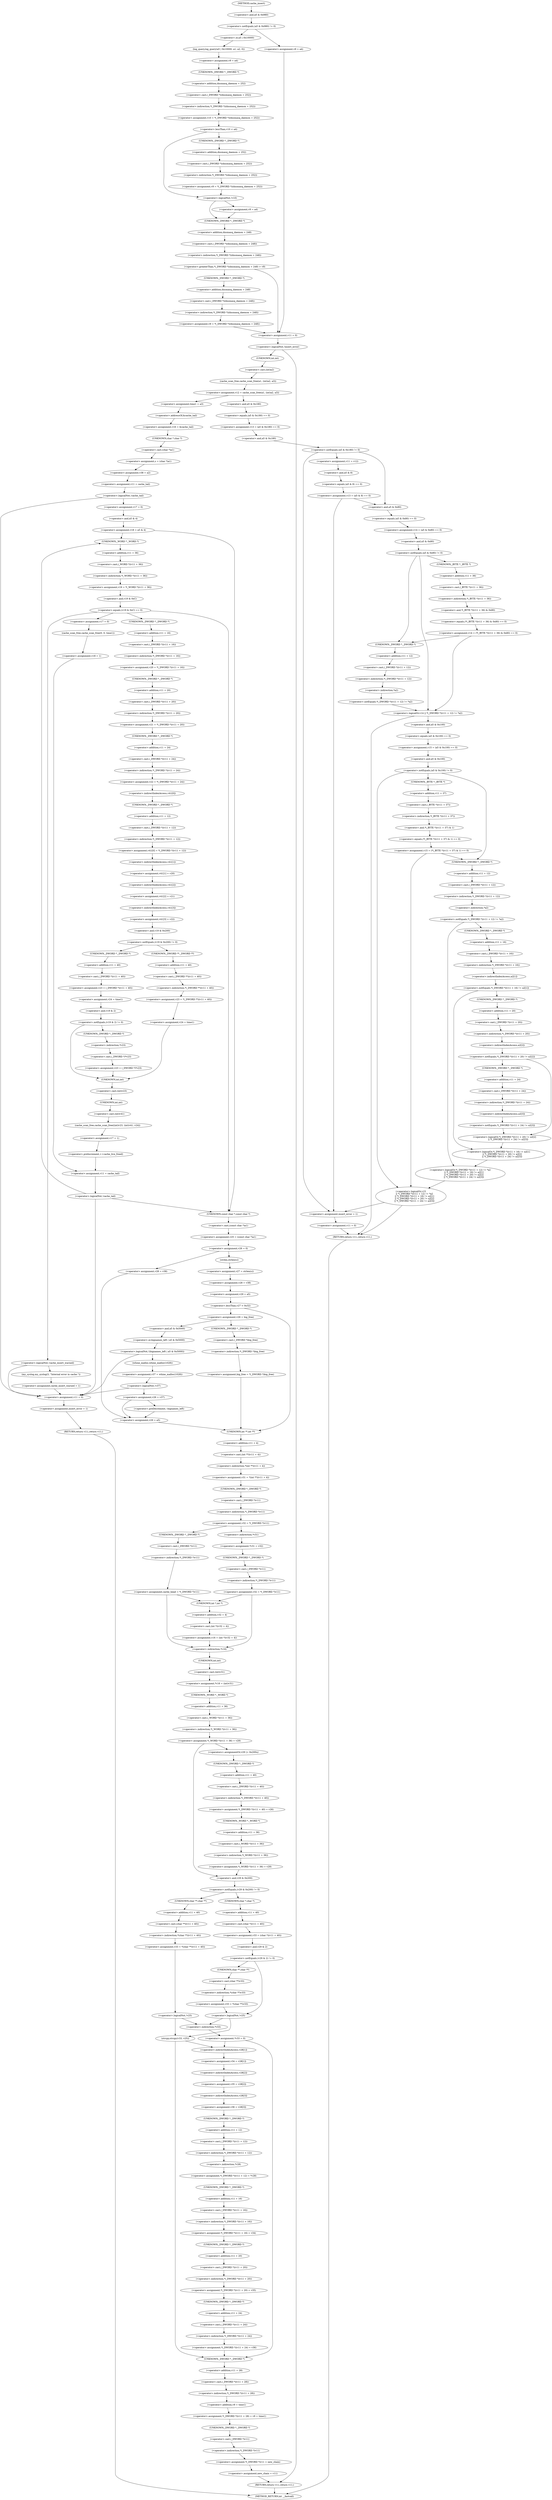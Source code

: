 digraph cache_insert {  
"1000173" [label = "(<operator>.notEquals,(a5 & 0x980) != 0)" ]
"1000174" [label = "(<operator>.and,a5 & 0x980)" ]
"1000179" [label = "(log_query,log_query(a5 | 0x10000, a1, a2, 0))" ]
"1000180" [label = "(<operator>.or,a5 | 0x10000)" ]
"1000186" [label = "(<operator>.assignment,v9 = a4)" ]
"1000189" [label = "(<operator>.assignment,v10 = *(_DWORD *)(dnsmasq_daemon + 252))" ]
"1000191" [label = "(<operator>.indirection,*(_DWORD *)(dnsmasq_daemon + 252))" ]
"1000192" [label = "(<operator>.cast,(_DWORD *)(dnsmasq_daemon + 252))" ]
"1000193" [label = "(UNKNOWN,_DWORD *,_DWORD *)" ]
"1000194" [label = "(<operator>.addition,dnsmasq_daemon + 252)" ]
"1000198" [label = "(<operator>.lessThan,v10 < a4)" ]
"1000201" [label = "(<operator>.assignment,v9 = *(_DWORD *)(dnsmasq_daemon + 252))" ]
"1000203" [label = "(<operator>.indirection,*(_DWORD *)(dnsmasq_daemon + 252))" ]
"1000204" [label = "(<operator>.cast,(_DWORD *)(dnsmasq_daemon + 252))" ]
"1000205" [label = "(UNKNOWN,_DWORD *,_DWORD *)" ]
"1000206" [label = "(<operator>.addition,dnsmasq_daemon + 252)" ]
"1000210" [label = "(<operator>.logicalNot,!v10)" ]
"1000212" [label = "(<operator>.assignment,v9 = a4)" ]
"1000216" [label = "(<operator>.greaterThan,*(_DWORD *)(dnsmasq_daemon + 248) > v9)" ]
"1000217" [label = "(<operator>.indirection,*(_DWORD *)(dnsmasq_daemon + 248))" ]
"1000218" [label = "(<operator>.cast,(_DWORD *)(dnsmasq_daemon + 248))" ]
"1000219" [label = "(UNKNOWN,_DWORD *,_DWORD *)" ]
"1000220" [label = "(<operator>.addition,dnsmasq_daemon + 248)" ]
"1000224" [label = "(<operator>.assignment,v9 = *(_DWORD *)(dnsmasq_daemon + 248))" ]
"1000226" [label = "(<operator>.indirection,*(_DWORD *)(dnsmasq_daemon + 248))" ]
"1000227" [label = "(<operator>.cast,(_DWORD *)(dnsmasq_daemon + 248))" ]
"1000228" [label = "(UNKNOWN,_DWORD *,_DWORD *)" ]
"1000229" [label = "(<operator>.addition,dnsmasq_daemon + 248)" ]
"1000234" [label = "(<operator>.assignment,v9 = a4)" ]
"1000237" [label = "(<operator>.assignment,v11 = 0)" ]
"1000241" [label = "(<operator>.logicalNot,!insert_error)" ]
"1000244" [label = "(<operator>.assignment,v12 = cache_scan_free(a1, (int)a2, a3))" ]
"1000246" [label = "(cache_scan_free,cache_scan_free(a1, (int)a2, a3))" ]
"1000248" [label = "(<operator>.cast,(int)a2)" ]
"1000249" [label = "(UNKNOWN,int,int)" ]
"1000255" [label = "(<operator>.assignment,v13 = (a5 & 0x180) == 0)" ]
"1000257" [label = "(<operator>.equals,(a5 & 0x180) == 0)" ]
"1000258" [label = "(<operator>.and,a5 & 0x180)" ]
"1000263" [label = "(<operator>.notEquals,(a5 & 0x180) != 0)" ]
"1000264" [label = "(<operator>.and,a5 & 0x180)" ]
"1000269" [label = "(<operator>.assignment,v11 = v12)" ]
"1000272" [label = "(<operator>.assignment,v13 = (a5 & 8) == 0)" ]
"1000274" [label = "(<operator>.equals,(a5 & 8) == 0)" ]
"1000275" [label = "(<operator>.and,a5 & 8)" ]
"1000282" [label = "(<operator>.assignment,v14 = (a5 & 0x80) == 0)" ]
"1000284" [label = "(<operator>.equals,(a5 & 0x80) == 0)" ]
"1000285" [label = "(<operator>.and,a5 & 0x80)" ]
"1000290" [label = "(<operator>.notEquals,(a5 & 0x80) != 0)" ]
"1000291" [label = "(<operator>.and,a5 & 0x80)" ]
"1000295" [label = "(<operator>.assignment,v14 = (*(_BYTE *)(v11 + 36) & 0x80) == 0)" ]
"1000297" [label = "(<operator>.equals,(*(_BYTE *)(v11 + 36) & 0x80) == 0)" ]
"1000298" [label = "(<operator>.and,*(_BYTE *)(v11 + 36) & 0x80)" ]
"1000299" [label = "(<operator>.indirection,*(_BYTE *)(v11 + 36))" ]
"1000300" [label = "(<operator>.cast,(_BYTE *)(v11 + 36))" ]
"1000301" [label = "(UNKNOWN,_BYTE *,_BYTE *)" ]
"1000302" [label = "(<operator>.addition,v11 + 36)" ]
"1000308" [label = "(<operator>.logicalOr,v14 || *(_DWORD *)(v11 + 12) != *a2)" ]
"1000310" [label = "(<operator>.notEquals,*(_DWORD *)(v11 + 12) != *a2)" ]
"1000311" [label = "(<operator>.indirection,*(_DWORD *)(v11 + 12))" ]
"1000312" [label = "(<operator>.cast,(_DWORD *)(v11 + 12))" ]
"1000313" [label = "(UNKNOWN,_DWORD *,_DWORD *)" ]
"1000314" [label = "(<operator>.addition,v11 + 12)" ]
"1000317" [label = "(<operator>.indirection,*a2)" ]
"1000320" [label = "(<operator>.assignment,v15 = (a5 & 0x100) == 0)" ]
"1000322" [label = "(<operator>.equals,(a5 & 0x100) == 0)" ]
"1000323" [label = "(<operator>.and,a5 & 0x100)" ]
"1000328" [label = "(<operator>.notEquals,(a5 & 0x100) != 0)" ]
"1000329" [label = "(<operator>.and,a5 & 0x100)" ]
"1000333" [label = "(<operator>.assignment,v15 = (*(_BYTE *)(v11 + 37) & 1) == 0)" ]
"1000335" [label = "(<operator>.equals,(*(_BYTE *)(v11 + 37) & 1) == 0)" ]
"1000336" [label = "(<operator>.and,*(_BYTE *)(v11 + 37) & 1)" ]
"1000337" [label = "(<operator>.indirection,*(_BYTE *)(v11 + 37))" ]
"1000338" [label = "(<operator>.cast,(_BYTE *)(v11 + 37))" ]
"1000339" [label = "(UNKNOWN,_BYTE *,_BYTE *)" ]
"1000340" [label = "(<operator>.addition,v11 + 37)" ]
"1000346" [label = "(<operator>.logicalOr,v15\n          || *(_DWORD *)(v11 + 12) != *a2\n          || *(_DWORD *)(v11 + 16) != a2[1]\n          || *(_DWORD *)(v11 + 20) != a2[2]\n          || *(_DWORD *)(v11 + 24) != a2[3])" ]
"1000348" [label = "(<operator>.logicalOr,*(_DWORD *)(v11 + 12) != *a2\n          || *(_DWORD *)(v11 + 16) != a2[1]\n          || *(_DWORD *)(v11 + 20) != a2[2]\n          || *(_DWORD *)(v11 + 24) != a2[3])" ]
"1000349" [label = "(<operator>.notEquals,*(_DWORD *)(v11 + 12) != *a2)" ]
"1000350" [label = "(<operator>.indirection,*(_DWORD *)(v11 + 12))" ]
"1000351" [label = "(<operator>.cast,(_DWORD *)(v11 + 12))" ]
"1000352" [label = "(UNKNOWN,_DWORD *,_DWORD *)" ]
"1000353" [label = "(<operator>.addition,v11 + 12)" ]
"1000356" [label = "(<operator>.indirection,*a2)" ]
"1000358" [label = "(<operator>.logicalOr,*(_DWORD *)(v11 + 16) != a2[1]\n          || *(_DWORD *)(v11 + 20) != a2[2]\n          || *(_DWORD *)(v11 + 24) != a2[3])" ]
"1000359" [label = "(<operator>.notEquals,*(_DWORD *)(v11 + 16) != a2[1])" ]
"1000360" [label = "(<operator>.indirection,*(_DWORD *)(v11 + 16))" ]
"1000361" [label = "(<operator>.cast,(_DWORD *)(v11 + 16))" ]
"1000362" [label = "(UNKNOWN,_DWORD *,_DWORD *)" ]
"1000363" [label = "(<operator>.addition,v11 + 16)" ]
"1000366" [label = "(<operator>.indirectIndexAccess,a2[1])" ]
"1000369" [label = "(<operator>.logicalOr,*(_DWORD *)(v11 + 20) != a2[2]\n          || *(_DWORD *)(v11 + 24) != a2[3])" ]
"1000370" [label = "(<operator>.notEquals,*(_DWORD *)(v11 + 20) != a2[2])" ]
"1000371" [label = "(<operator>.indirection,*(_DWORD *)(v11 + 20))" ]
"1000372" [label = "(<operator>.cast,(_DWORD *)(v11 + 20))" ]
"1000373" [label = "(UNKNOWN,_DWORD *,_DWORD *)" ]
"1000374" [label = "(<operator>.addition,v11 + 20)" ]
"1000377" [label = "(<operator>.indirectIndexAccess,a2[2])" ]
"1000380" [label = "(<operator>.notEquals,*(_DWORD *)(v11 + 24) != a2[3])" ]
"1000381" [label = "(<operator>.indirection,*(_DWORD *)(v11 + 24))" ]
"1000382" [label = "(<operator>.cast,(_DWORD *)(v11 + 24))" ]
"1000383" [label = "(UNKNOWN,_DWORD *,_DWORD *)" ]
"1000384" [label = "(<operator>.addition,v11 + 24)" ]
"1000387" [label = "(<operator>.indirectIndexAccess,a2[3])" ]
"1000392" [label = "(<operator>.assignment,insert_error = 1)" ]
"1000395" [label = "(<operator>.assignment,v11 = 0)" ]
"1000398" [label = "(RETURN,return v11;,return v11;)" ]
"1000400" [label = "(<operator>.assignment,time1 = a3)" ]
"1000403" [label = "(<operator>.assignment,v16 = &cache_tail)" ]
"1000405" [label = "(<operator>.addressOf,&cache_tail)" ]
"1000407" [label = "(<operator>.assignment,s = (char *)a1)" ]
"1000409" [label = "(<operator>.cast,(char *)a1)" ]
"1000410" [label = "(UNKNOWN,char *,char *)" ]
"1000412" [label = "(<operator>.assignment,v38 = a2)" ]
"1000415" [label = "(<operator>.assignment,v11 = cache_tail)" ]
"1000419" [label = "(<operator>.logicalNot,!cache_tail)" ]
"1000423" [label = "(<operator>.assignment,v11 = 0)" ]
"1000426" [label = "(<operator>.assignment,insert_error = 1)" ]
"1000429" [label = "(RETURN,return v11;,return v11;)" ]
"1000431" [label = "(<operator>.assignment,v17 = 0)" ]
"1000434" [label = "(<operator>.assignment,v18 = a5 & 4)" ]
"1000436" [label = "(<operator>.and,a5 & 4)" ]
"1000442" [label = "(<operator>.assignment,v19 = *(_WORD *)(v11 + 36))" ]
"1000444" [label = "(<operator>.indirection,*(_WORD *)(v11 + 36))" ]
"1000445" [label = "(<operator>.cast,(_WORD *)(v11 + 36))" ]
"1000446" [label = "(UNKNOWN,_WORD *,_WORD *)" ]
"1000447" [label = "(<operator>.addition,v11 + 36)" ]
"1000451" [label = "(<operator>.equals,(v19 & 0xC) == 0)" ]
"1000452" [label = "(<operator>.and,v19 & 0xC)" ]
"1000461" [label = "(<operator>.logicalNot,!cache_insert_warned)" ]
"1000464" [label = "(my_syslog,my_syslog(3, \"Internal error in cache.\"))" ]
"1000467" [label = "(<operator>.assignment,cache_insert_warned = 1)" ]
"1000474" [label = "(<operator>.assignment,v20 = *(_DWORD *)(v11 + 16))" ]
"1000476" [label = "(<operator>.indirection,*(_DWORD *)(v11 + 16))" ]
"1000477" [label = "(<operator>.cast,(_DWORD *)(v11 + 16))" ]
"1000478" [label = "(UNKNOWN,_DWORD *,_DWORD *)" ]
"1000479" [label = "(<operator>.addition,v11 + 16)" ]
"1000482" [label = "(<operator>.assignment,v21 = *(_DWORD *)(v11 + 20))" ]
"1000484" [label = "(<operator>.indirection,*(_DWORD *)(v11 + 20))" ]
"1000485" [label = "(<operator>.cast,(_DWORD *)(v11 + 20))" ]
"1000486" [label = "(UNKNOWN,_DWORD *,_DWORD *)" ]
"1000487" [label = "(<operator>.addition,v11 + 20)" ]
"1000490" [label = "(<operator>.assignment,v22 = *(_DWORD *)(v11 + 24))" ]
"1000492" [label = "(<operator>.indirection,*(_DWORD *)(v11 + 24))" ]
"1000493" [label = "(<operator>.cast,(_DWORD *)(v11 + 24))" ]
"1000494" [label = "(UNKNOWN,_DWORD *,_DWORD *)" ]
"1000495" [label = "(<operator>.addition,v11 + 24)" ]
"1000498" [label = "(<operator>.assignment,v41[0] = *(_DWORD *)(v11 + 12))" ]
"1000499" [label = "(<operator>.indirectIndexAccess,v41[0])" ]
"1000502" [label = "(<operator>.indirection,*(_DWORD *)(v11 + 12))" ]
"1000503" [label = "(<operator>.cast,(_DWORD *)(v11 + 12))" ]
"1000504" [label = "(UNKNOWN,_DWORD *,_DWORD *)" ]
"1000505" [label = "(<operator>.addition,v11 + 12)" ]
"1000508" [label = "(<operator>.assignment,v41[1] = v20)" ]
"1000509" [label = "(<operator>.indirectIndexAccess,v41[1])" ]
"1000513" [label = "(<operator>.assignment,v41[2] = v21)" ]
"1000514" [label = "(<operator>.indirectIndexAccess,v41[2])" ]
"1000518" [label = "(<operator>.assignment,v41[3] = v22)" ]
"1000519" [label = "(<operator>.indirectIndexAccess,v41[3])" ]
"1000524" [label = "(<operator>.notEquals,(v19 & 0x200) != 0)" ]
"1000525" [label = "(<operator>.and,v19 & 0x200)" ]
"1000530" [label = "(<operator>.assignment,v23 = *(_DWORD **)(v11 + 40))" ]
"1000532" [label = "(<operator>.indirection,*(_DWORD **)(v11 + 40))" ]
"1000533" [label = "(<operator>.cast,(_DWORD **)(v11 + 40))" ]
"1000534" [label = "(UNKNOWN,_DWORD **,_DWORD **)" ]
"1000535" [label = "(<operator>.addition,v11 + 40)" ]
"1000538" [label = "(<operator>.assignment,v24 = time1)" ]
"1000543" [label = "(<operator>.assignment,v23 = (_DWORD *)(v11 + 40))" ]
"1000545" [label = "(<operator>.cast,(_DWORD *)(v11 + 40))" ]
"1000546" [label = "(UNKNOWN,_DWORD *,_DWORD *)" ]
"1000547" [label = "(<operator>.addition,v11 + 40)" ]
"1000550" [label = "(<operator>.assignment,v24 = time1)" ]
"1000554" [label = "(<operator>.notEquals,(v19 & 2) != 0)" ]
"1000555" [label = "(<operator>.and,v19 & 2)" ]
"1000559" [label = "(<operator>.assignment,v23 = (_DWORD *)*v23)" ]
"1000561" [label = "(<operator>.cast,(_DWORD *)*v23)" ]
"1000562" [label = "(UNKNOWN,_DWORD *,_DWORD *)" ]
"1000563" [label = "(<operator>.indirection,*v23)" ]
"1000565" [label = "(cache_scan_free,cache_scan_free((int)v23, (int)v41, v24))" ]
"1000566" [label = "(<operator>.cast,(int)v23)" ]
"1000567" [label = "(UNKNOWN,int,int)" ]
"1000569" [label = "(<operator>.cast,(int)v41)" ]
"1000570" [label = "(UNKNOWN,int,int)" ]
"1000573" [label = "(<operator>.assignment,v17 = 1)" ]
"1000576" [label = "(<operator>.preIncrement,++cache_live_freed)" ]
"1000580" [label = "(<operator>.assignment,v17 = 0)" ]
"1000583" [label = "(cache_scan_free,cache_scan_free(0, 0, time1))" ]
"1000587" [label = "(<operator>.assignment,v18 = 1)" ]
"1000590" [label = "(<operator>.assignment,v11 = cache_tail)" ]
"1000594" [label = "(<operator>.logicalNot,!cache_tail)" ]
"1000597" [label = "(<operator>.assignment,v25 = (const char *)a1)" ]
"1000599" [label = "(<operator>.cast,(const char *)a1)" ]
"1000600" [label = "(UNKNOWN,const char *,const char *)" ]
"1000602" [label = "(<operator>.assignment,v26 = 0)" ]
"1000608" [label = "(<operator>.assignment,v27 = strlen(s))" ]
"1000610" [label = "(strlen,strlen(s))" ]
"1000612" [label = "(<operator>.assignment,v28 = v38)" ]
"1000615" [label = "(<operator>.assignment,v29 = a5)" ]
"1000619" [label = "(<operator>.lessThan,v27 < 0x32)" ]
"1000623" [label = "(<operator>.assignment,v26 = big_free)" ]
"1000629" [label = "(<operator>.assignment,big_free = *(_DWORD *)big_free)" ]
"1000631" [label = "(<operator>.indirection,*(_DWORD *)big_free)" ]
"1000632" [label = "(<operator>.cast,(_DWORD *)big_free)" ]
"1000633" [label = "(UNKNOWN,_DWORD *,_DWORD *)" ]
"1000637" [label = "(<operator>.logicalNot,!(bignames_left | a5 & 0x5000))" ]
"1000638" [label = "(<operator>.or,bignames_left | a5 & 0x5000)" ]
"1000640" [label = "(<operator>.and,a5 & 0x5000)" ]
"1000644" [label = "(<operator>.assignment,v37 = whine_malloc(1028))" ]
"1000646" [label = "(whine_malloc,whine_malloc(1028))" ]
"1000649" [label = "(<operator>.logicalNot,!v37)" ]
"1000652" [label = "(<operator>.assignment,v26 = v37)" ]
"1000657" [label = "(<operator>.preDecrement,--bignames_left)" ]
"1000661" [label = "(<operator>.assignment,v28 = v38)" ]
"1000664" [label = "(<operator>.assignment,v29 = a5)" ]
"1000668" [label = "(<operator>.assignment,v31 = *(int **)(v11 + 4))" ]
"1000670" [label = "(<operator>.indirection,*(int **)(v11 + 4))" ]
"1000671" [label = "(<operator>.cast,(int **)(v11 + 4))" ]
"1000672" [label = "(UNKNOWN,int **,int **)" ]
"1000673" [label = "(<operator>.addition,v11 + 4)" ]
"1000676" [label = "(<operator>.assignment,v32 = *(_DWORD *)v11)" ]
"1000678" [label = "(<operator>.indirection,*(_DWORD *)v11)" ]
"1000679" [label = "(<operator>.cast,(_DWORD *)v11)" ]
"1000680" [label = "(UNKNOWN,_DWORD *,_DWORD *)" ]
"1000685" [label = "(<operator>.assignment,*v31 = v32)" ]
"1000686" [label = "(<operator>.indirection,*v31)" ]
"1000689" [label = "(<operator>.assignment,v32 = *(_DWORD *)v11)" ]
"1000691" [label = "(<operator>.indirection,*(_DWORD *)v11)" ]
"1000692" [label = "(<operator>.cast,(_DWORD *)v11)" ]
"1000693" [label = "(UNKNOWN,_DWORD *,_DWORD *)" ]
"1000697" [label = "(<operator>.assignment,cache_head = *(_DWORD *)v11)" ]
"1000699" [label = "(<operator>.indirection,*(_DWORD *)v11)" ]
"1000700" [label = "(<operator>.cast,(_DWORD *)v11)" ]
"1000701" [label = "(UNKNOWN,_DWORD *,_DWORD *)" ]
"1000705" [label = "(<operator>.assignment,v16 = (int *)(v32 + 4))" ]
"1000707" [label = "(<operator>.cast,(int *)(v32 + 4))" ]
"1000708" [label = "(UNKNOWN,int *,int *)" ]
"1000709" [label = "(<operator>.addition,v32 + 4)" ]
"1000712" [label = "(<operator>.assignment,*v16 = (int)v31)" ]
"1000713" [label = "(<operator>.indirection,*v16)" ]
"1000715" [label = "(<operator>.cast,(int)v31)" ]
"1000716" [label = "(UNKNOWN,int,int)" ]
"1000718" [label = "(<operator>.assignment,*(_WORD *)(v11 + 36) = v29)" ]
"1000719" [label = "(<operator>.indirection,*(_WORD *)(v11 + 36))" ]
"1000720" [label = "(<operator>.cast,(_WORD *)(v11 + 36))" ]
"1000721" [label = "(UNKNOWN,_WORD *,_WORD *)" ]
"1000722" [label = "(<operator>.addition,v11 + 36)" ]
"1000729" [label = "(<operators>.assignmentOr,v29 |= 0x200u)" ]
"1000732" [label = "(<operator>.assignment,*(_DWORD *)(v11 + 40) = v26)" ]
"1000733" [label = "(<operator>.indirection,*(_DWORD *)(v11 + 40))" ]
"1000734" [label = "(<operator>.cast,(_DWORD *)(v11 + 40))" ]
"1000735" [label = "(UNKNOWN,_DWORD *,_DWORD *)" ]
"1000736" [label = "(<operator>.addition,v11 + 40)" ]
"1000740" [label = "(<operator>.assignment,*(_WORD *)(v11 + 36) = v29)" ]
"1000741" [label = "(<operator>.indirection,*(_WORD *)(v11 + 36))" ]
"1000742" [label = "(<operator>.cast,(_WORD *)(v11 + 36))" ]
"1000743" [label = "(UNKNOWN,_WORD *,_WORD *)" ]
"1000744" [label = "(<operator>.addition,v11 + 36)" ]
"1000749" [label = "(<operator>.notEquals,(v29 & 0x200) != 0)" ]
"1000750" [label = "(<operator>.and,v29 & 0x200)" ]
"1000755" [label = "(<operator>.assignment,v33 = *(char **)(v11 + 40))" ]
"1000757" [label = "(<operator>.indirection,*(char **)(v11 + 40))" ]
"1000758" [label = "(<operator>.cast,(char **)(v11 + 40))" ]
"1000759" [label = "(UNKNOWN,char **,char **)" ]
"1000760" [label = "(<operator>.addition,v11 + 40)" ]
"1000764" [label = "(<operator>.logicalNot,!v25)" ]
"1000768" [label = "(<operator>.assignment,*v33 = 0)" ]
"1000769" [label = "(<operator>.indirection,*v33)" ]
"1000775" [label = "(<operator>.assignment,v33 = (char *)(v11 + 40))" ]
"1000777" [label = "(<operator>.cast,(char *)(v11 + 40))" ]
"1000778" [label = "(UNKNOWN,char *,char *)" ]
"1000779" [label = "(<operator>.addition,v11 + 40)" ]
"1000783" [label = "(<operator>.notEquals,(v29 & 2) != 0)" ]
"1000784" [label = "(<operator>.and,v29 & 2)" ]
"1000788" [label = "(<operator>.assignment,v33 = *(char **)v33)" ]
"1000790" [label = "(<operator>.indirection,*(char **)v33)" ]
"1000791" [label = "(<operator>.cast,(char **)v33)" ]
"1000792" [label = "(UNKNOWN,char **,char **)" ]
"1000795" [label = "(<operator>.logicalNot,!v25)" ]
"1000798" [label = "(strcpy,strcpy(v33, v25))" ]
"1000805" [label = "(<operator>.assignment,v34 = v28[1])" ]
"1000807" [label = "(<operator>.indirectIndexAccess,v28[1])" ]
"1000810" [label = "(<operator>.assignment,v35 = v28[2])" ]
"1000812" [label = "(<operator>.indirectIndexAccess,v28[2])" ]
"1000815" [label = "(<operator>.assignment,v36 = v28[3])" ]
"1000817" [label = "(<operator>.indirectIndexAccess,v28[3])" ]
"1000820" [label = "(<operator>.assignment,*(_DWORD *)(v11 + 12) = *v28)" ]
"1000821" [label = "(<operator>.indirection,*(_DWORD *)(v11 + 12))" ]
"1000822" [label = "(<operator>.cast,(_DWORD *)(v11 + 12))" ]
"1000823" [label = "(UNKNOWN,_DWORD *,_DWORD *)" ]
"1000824" [label = "(<operator>.addition,v11 + 12)" ]
"1000827" [label = "(<operator>.indirection,*v28)" ]
"1000829" [label = "(<operator>.assignment,*(_DWORD *)(v11 + 16) = v34)" ]
"1000830" [label = "(<operator>.indirection,*(_DWORD *)(v11 + 16))" ]
"1000831" [label = "(<operator>.cast,(_DWORD *)(v11 + 16))" ]
"1000832" [label = "(UNKNOWN,_DWORD *,_DWORD *)" ]
"1000833" [label = "(<operator>.addition,v11 + 16)" ]
"1000837" [label = "(<operator>.assignment,*(_DWORD *)(v11 + 20) = v35)" ]
"1000838" [label = "(<operator>.indirection,*(_DWORD *)(v11 + 20))" ]
"1000839" [label = "(<operator>.cast,(_DWORD *)(v11 + 20))" ]
"1000840" [label = "(UNKNOWN,_DWORD *,_DWORD *)" ]
"1000841" [label = "(<operator>.addition,v11 + 20)" ]
"1000845" [label = "(<operator>.assignment,*(_DWORD *)(v11 + 24) = v36)" ]
"1000846" [label = "(<operator>.indirection,*(_DWORD *)(v11 + 24))" ]
"1000847" [label = "(<operator>.cast,(_DWORD *)(v11 + 24))" ]
"1000848" [label = "(UNKNOWN,_DWORD *,_DWORD *)" ]
"1000849" [label = "(<operator>.addition,v11 + 24)" ]
"1000853" [label = "(<operator>.assignment,*(_DWORD *)(v11 + 28) = v9 + time1)" ]
"1000854" [label = "(<operator>.indirection,*(_DWORD *)(v11 + 28))" ]
"1000855" [label = "(<operator>.cast,(_DWORD *)(v11 + 28))" ]
"1000856" [label = "(UNKNOWN,_DWORD *,_DWORD *)" ]
"1000857" [label = "(<operator>.addition,v11 + 28)" ]
"1000860" [label = "(<operator>.addition,v9 + time1)" ]
"1000863" [label = "(<operator>.assignment,*(_DWORD *)v11 = new_chain)" ]
"1000864" [label = "(<operator>.indirection,*(_DWORD *)v11)" ]
"1000865" [label = "(<operator>.cast,(_DWORD *)v11)" ]
"1000866" [label = "(UNKNOWN,_DWORD *,_DWORD *)" ]
"1000869" [label = "(<operator>.assignment,new_chain = v11)" ]
"1000872" [label = "(RETURN,return v11;,return v11;)" ]
"1000133" [label = "(METHOD,cache_insert)" ]
"1000874" [label = "(METHOD_RETURN,int __fastcall)" ]
  "1000173" -> "1000180" 
  "1000173" -> "1000234" 
  "1000174" -> "1000173" 
  "1000179" -> "1000186" 
  "1000180" -> "1000179" 
  "1000186" -> "1000193" 
  "1000189" -> "1000198" 
  "1000191" -> "1000189" 
  "1000192" -> "1000191" 
  "1000193" -> "1000194" 
  "1000194" -> "1000192" 
  "1000198" -> "1000205" 
  "1000198" -> "1000210" 
  "1000201" -> "1000210" 
  "1000203" -> "1000201" 
  "1000204" -> "1000203" 
  "1000205" -> "1000206" 
  "1000206" -> "1000204" 
  "1000210" -> "1000219" 
  "1000210" -> "1000212" 
  "1000212" -> "1000219" 
  "1000216" -> "1000228" 
  "1000216" -> "1000237" 
  "1000217" -> "1000216" 
  "1000218" -> "1000217" 
  "1000219" -> "1000220" 
  "1000220" -> "1000218" 
  "1000224" -> "1000237" 
  "1000226" -> "1000224" 
  "1000227" -> "1000226" 
  "1000228" -> "1000229" 
  "1000229" -> "1000227" 
  "1000234" -> "1000237" 
  "1000237" -> "1000241" 
  "1000241" -> "1000249" 
  "1000241" -> "1000872" 
  "1000244" -> "1000258" 
  "1000244" -> "1000400" 
  "1000246" -> "1000244" 
  "1000248" -> "1000246" 
  "1000249" -> "1000248" 
  "1000255" -> "1000264" 
  "1000257" -> "1000255" 
  "1000258" -> "1000257" 
  "1000263" -> "1000269" 
  "1000263" -> "1000392" 
  "1000263" -> "1000285" 
  "1000264" -> "1000263" 
  "1000269" -> "1000275" 
  "1000272" -> "1000392" 
  "1000272" -> "1000285" 
  "1000274" -> "1000272" 
  "1000275" -> "1000274" 
  "1000282" -> "1000291" 
  "1000284" -> "1000282" 
  "1000285" -> "1000284" 
  "1000290" -> "1000301" 
  "1000290" -> "1000313" 
  "1000290" -> "1000308" 
  "1000291" -> "1000290" 
  "1000295" -> "1000313" 
  "1000295" -> "1000308" 
  "1000297" -> "1000295" 
  "1000298" -> "1000297" 
  "1000299" -> "1000298" 
  "1000300" -> "1000299" 
  "1000301" -> "1000302" 
  "1000302" -> "1000300" 
  "1000308" -> "1000323" 
  "1000308" -> "1000398" 
  "1000310" -> "1000308" 
  "1000311" -> "1000317" 
  "1000312" -> "1000311" 
  "1000313" -> "1000314" 
  "1000314" -> "1000312" 
  "1000317" -> "1000310" 
  "1000320" -> "1000329" 
  "1000322" -> "1000320" 
  "1000323" -> "1000322" 
  "1000328" -> "1000339" 
  "1000328" -> "1000352" 
  "1000328" -> "1000346" 
  "1000329" -> "1000328" 
  "1000333" -> "1000352" 
  "1000333" -> "1000346" 
  "1000335" -> "1000333" 
  "1000336" -> "1000335" 
  "1000337" -> "1000336" 
  "1000338" -> "1000337" 
  "1000339" -> "1000340" 
  "1000340" -> "1000338" 
  "1000346" -> "1000392" 
  "1000346" -> "1000398" 
  "1000348" -> "1000346" 
  "1000349" -> "1000362" 
  "1000349" -> "1000348" 
  "1000350" -> "1000356" 
  "1000351" -> "1000350" 
  "1000352" -> "1000353" 
  "1000353" -> "1000351" 
  "1000356" -> "1000349" 
  "1000358" -> "1000348" 
  "1000359" -> "1000373" 
  "1000359" -> "1000358" 
  "1000360" -> "1000366" 
  "1000361" -> "1000360" 
  "1000362" -> "1000363" 
  "1000363" -> "1000361" 
  "1000366" -> "1000359" 
  "1000369" -> "1000358" 
  "1000370" -> "1000383" 
  "1000370" -> "1000369" 
  "1000371" -> "1000377" 
  "1000372" -> "1000371" 
  "1000373" -> "1000374" 
  "1000374" -> "1000372" 
  "1000377" -> "1000370" 
  "1000380" -> "1000369" 
  "1000381" -> "1000387" 
  "1000382" -> "1000381" 
  "1000383" -> "1000384" 
  "1000384" -> "1000382" 
  "1000387" -> "1000380" 
  "1000392" -> "1000395" 
  "1000395" -> "1000398" 
  "1000398" -> "1000874" 
  "1000400" -> "1000405" 
  "1000403" -> "1000410" 
  "1000405" -> "1000403" 
  "1000407" -> "1000412" 
  "1000409" -> "1000407" 
  "1000410" -> "1000409" 
  "1000412" -> "1000415" 
  "1000415" -> "1000419" 
  "1000419" -> "1000423" 
  "1000419" -> "1000431" 
  "1000423" -> "1000426" 
  "1000426" -> "1000429" 
  "1000429" -> "1000874" 
  "1000431" -> "1000436" 
  "1000434" -> "1000446" 
  "1000434" -> "1000600" 
  "1000436" -> "1000434" 
  "1000442" -> "1000452" 
  "1000444" -> "1000442" 
  "1000445" -> "1000444" 
  "1000446" -> "1000447" 
  "1000447" -> "1000445" 
  "1000451" -> "1000600" 
  "1000451" -> "1000461" 
  "1000451" -> "1000478" 
  "1000451" -> "1000580" 
  "1000452" -> "1000451" 
  "1000461" -> "1000464" 
  "1000461" -> "1000423" 
  "1000464" -> "1000467" 
  "1000467" -> "1000423" 
  "1000474" -> "1000486" 
  "1000476" -> "1000474" 
  "1000477" -> "1000476" 
  "1000478" -> "1000479" 
  "1000479" -> "1000477" 
  "1000482" -> "1000494" 
  "1000484" -> "1000482" 
  "1000485" -> "1000484" 
  "1000486" -> "1000487" 
  "1000487" -> "1000485" 
  "1000490" -> "1000499" 
  "1000492" -> "1000490" 
  "1000493" -> "1000492" 
  "1000494" -> "1000495" 
  "1000495" -> "1000493" 
  "1000498" -> "1000509" 
  "1000499" -> "1000504" 
  "1000502" -> "1000498" 
  "1000503" -> "1000502" 
  "1000504" -> "1000505" 
  "1000505" -> "1000503" 
  "1000508" -> "1000514" 
  "1000509" -> "1000508" 
  "1000513" -> "1000519" 
  "1000514" -> "1000513" 
  "1000518" -> "1000525" 
  "1000519" -> "1000518" 
  "1000524" -> "1000534" 
  "1000524" -> "1000546" 
  "1000525" -> "1000524" 
  "1000530" -> "1000538" 
  "1000532" -> "1000530" 
  "1000533" -> "1000532" 
  "1000534" -> "1000535" 
  "1000535" -> "1000533" 
  "1000538" -> "1000567" 
  "1000543" -> "1000550" 
  "1000545" -> "1000543" 
  "1000546" -> "1000547" 
  "1000547" -> "1000545" 
  "1000550" -> "1000555" 
  "1000554" -> "1000567" 
  "1000554" -> "1000562" 
  "1000555" -> "1000554" 
  "1000559" -> "1000567" 
  "1000561" -> "1000559" 
  "1000562" -> "1000563" 
  "1000563" -> "1000561" 
  "1000565" -> "1000573" 
  "1000566" -> "1000570" 
  "1000567" -> "1000566" 
  "1000569" -> "1000565" 
  "1000570" -> "1000569" 
  "1000573" -> "1000576" 
  "1000576" -> "1000590" 
  "1000580" -> "1000583" 
  "1000583" -> "1000587" 
  "1000587" -> "1000590" 
  "1000590" -> "1000594" 
  "1000594" -> "1000446" 
  "1000594" -> "1000600" 
  "1000594" -> "1000423" 
  "1000597" -> "1000602" 
  "1000599" -> "1000597" 
  "1000600" -> "1000599" 
  "1000602" -> "1000610" 
  "1000602" -> "1000661" 
  "1000608" -> "1000612" 
  "1000610" -> "1000608" 
  "1000612" -> "1000615" 
  "1000615" -> "1000619" 
  "1000619" -> "1000672" 
  "1000619" -> "1000623" 
  "1000623" -> "1000633" 
  "1000623" -> "1000640" 
  "1000629" -> "1000672" 
  "1000631" -> "1000629" 
  "1000632" -> "1000631" 
  "1000633" -> "1000632" 
  "1000637" -> "1000423" 
  "1000637" -> "1000646" 
  "1000638" -> "1000637" 
  "1000640" -> "1000638" 
  "1000644" -> "1000649" 
  "1000646" -> "1000644" 
  "1000649" -> "1000423" 
  "1000649" -> "1000652" 
  "1000652" -> "1000657" 
  "1000652" -> "1000664" 
  "1000657" -> "1000664" 
  "1000661" -> "1000664" 
  "1000664" -> "1000672" 
  "1000668" -> "1000680" 
  "1000670" -> "1000668" 
  "1000671" -> "1000670" 
  "1000672" -> "1000673" 
  "1000673" -> "1000671" 
  "1000676" -> "1000686" 
  "1000676" -> "1000701" 
  "1000678" -> "1000676" 
  "1000679" -> "1000678" 
  "1000680" -> "1000679" 
  "1000685" -> "1000693" 
  "1000686" -> "1000685" 
  "1000689" -> "1000708" 
  "1000689" -> "1000713" 
  "1000691" -> "1000689" 
  "1000692" -> "1000691" 
  "1000693" -> "1000692" 
  "1000697" -> "1000708" 
  "1000697" -> "1000713" 
  "1000699" -> "1000697" 
  "1000700" -> "1000699" 
  "1000701" -> "1000700" 
  "1000705" -> "1000713" 
  "1000707" -> "1000705" 
  "1000708" -> "1000709" 
  "1000709" -> "1000707" 
  "1000712" -> "1000721" 
  "1000713" -> "1000716" 
  "1000715" -> "1000712" 
  "1000716" -> "1000715" 
  "1000718" -> "1000729" 
  "1000718" -> "1000750" 
  "1000719" -> "1000718" 
  "1000720" -> "1000719" 
  "1000721" -> "1000722" 
  "1000722" -> "1000720" 
  "1000729" -> "1000735" 
  "1000732" -> "1000743" 
  "1000733" -> "1000732" 
  "1000734" -> "1000733" 
  "1000735" -> "1000736" 
  "1000736" -> "1000734" 
  "1000740" -> "1000750" 
  "1000741" -> "1000740" 
  "1000742" -> "1000741" 
  "1000743" -> "1000744" 
  "1000744" -> "1000742" 
  "1000749" -> "1000759" 
  "1000749" -> "1000778" 
  "1000750" -> "1000749" 
  "1000755" -> "1000764" 
  "1000757" -> "1000755" 
  "1000758" -> "1000757" 
  "1000759" -> "1000760" 
  "1000760" -> "1000758" 
  "1000764" -> "1000769" 
  "1000764" -> "1000798" 
  "1000768" -> "1000856" 
  "1000768" -> "1000807" 
  "1000769" -> "1000768" 
  "1000775" -> "1000784" 
  "1000777" -> "1000775" 
  "1000778" -> "1000779" 
  "1000779" -> "1000777" 
  "1000783" -> "1000792" 
  "1000783" -> "1000795" 
  "1000784" -> "1000783" 
  "1000788" -> "1000795" 
  "1000790" -> "1000788" 
  "1000791" -> "1000790" 
  "1000792" -> "1000791" 
  "1000795" -> "1000769" 
  "1000795" -> "1000798" 
  "1000798" -> "1000856" 
  "1000798" -> "1000807" 
  "1000805" -> "1000812" 
  "1000807" -> "1000805" 
  "1000810" -> "1000817" 
  "1000812" -> "1000810" 
  "1000815" -> "1000823" 
  "1000817" -> "1000815" 
  "1000820" -> "1000832" 
  "1000821" -> "1000827" 
  "1000822" -> "1000821" 
  "1000823" -> "1000824" 
  "1000824" -> "1000822" 
  "1000827" -> "1000820" 
  "1000829" -> "1000840" 
  "1000830" -> "1000829" 
  "1000831" -> "1000830" 
  "1000832" -> "1000833" 
  "1000833" -> "1000831" 
  "1000837" -> "1000848" 
  "1000838" -> "1000837" 
  "1000839" -> "1000838" 
  "1000840" -> "1000841" 
  "1000841" -> "1000839" 
  "1000845" -> "1000856" 
  "1000846" -> "1000845" 
  "1000847" -> "1000846" 
  "1000848" -> "1000849" 
  "1000849" -> "1000847" 
  "1000853" -> "1000866" 
  "1000854" -> "1000860" 
  "1000855" -> "1000854" 
  "1000856" -> "1000857" 
  "1000857" -> "1000855" 
  "1000860" -> "1000853" 
  "1000863" -> "1000869" 
  "1000864" -> "1000863" 
  "1000865" -> "1000864" 
  "1000866" -> "1000865" 
  "1000869" -> "1000872" 
  "1000872" -> "1000874" 
  "1000133" -> "1000174" 
}

